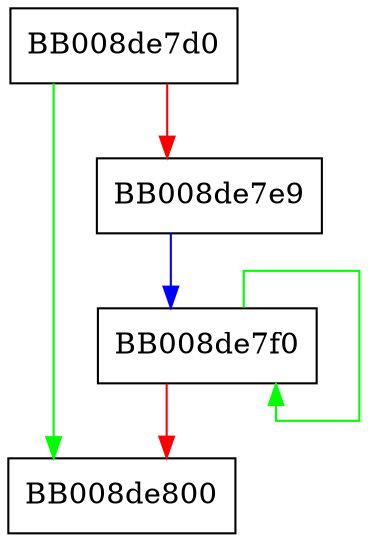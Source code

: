 digraph __netlink_free_handle {
  node [shape="box"];
  graph [splines=ortho];
  BB008de7d0 -> BB008de800 [color="green"];
  BB008de7d0 -> BB008de7e9 [color="red"];
  BB008de7e9 -> BB008de7f0 [color="blue"];
  BB008de7f0 -> BB008de7f0 [color="green"];
  BB008de7f0 -> BB008de800 [color="red"];
}
